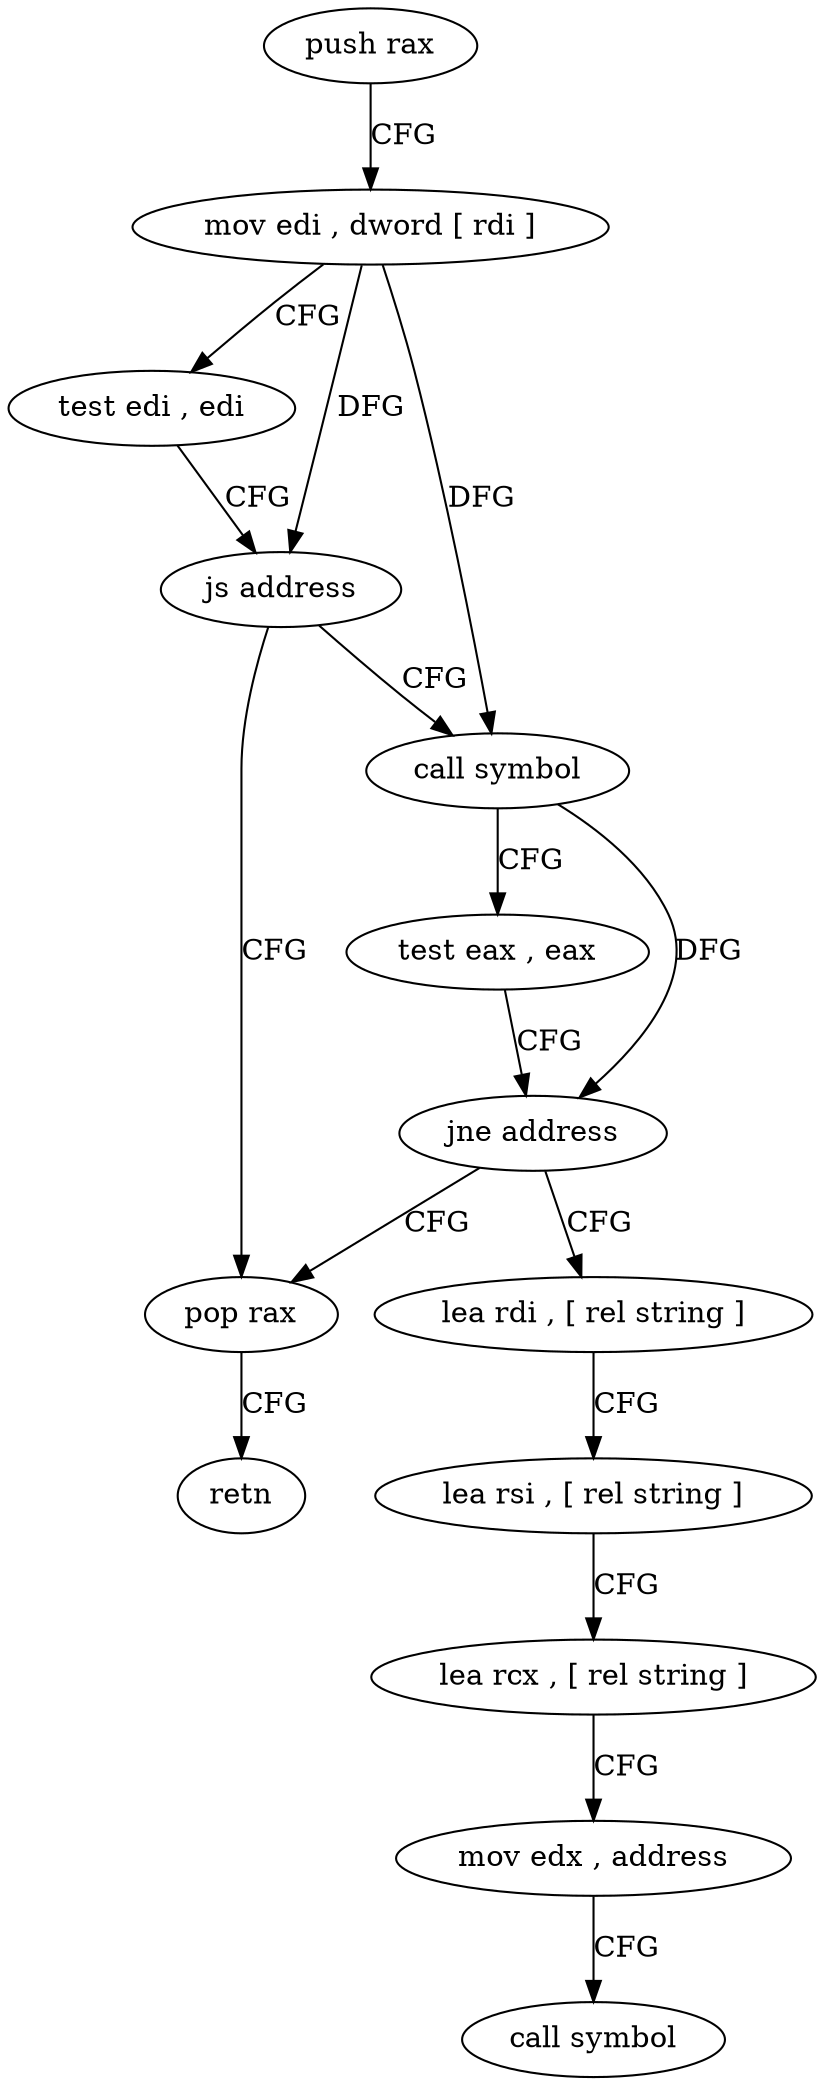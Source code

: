 digraph "func" {
"156688" [label = "push rax" ]
"156689" [label = "mov edi , dword [ rdi ]" ]
"156691" [label = "test edi , edi" ]
"156693" [label = "js address" ]
"156704" [label = "pop rax" ]
"156695" [label = "call symbol" ]
"156705" [label = "retn" ]
"156700" [label = "test eax , eax" ]
"156702" [label = "jne address" ]
"156706" [label = "lea rdi , [ rel string ]" ]
"156713" [label = "lea rsi , [ rel string ]" ]
"156720" [label = "lea rcx , [ rel string ]" ]
"156727" [label = "mov edx , address" ]
"156732" [label = "call symbol" ]
"156688" -> "156689" [ label = "CFG" ]
"156689" -> "156691" [ label = "CFG" ]
"156689" -> "156693" [ label = "DFG" ]
"156689" -> "156695" [ label = "DFG" ]
"156691" -> "156693" [ label = "CFG" ]
"156693" -> "156704" [ label = "CFG" ]
"156693" -> "156695" [ label = "CFG" ]
"156704" -> "156705" [ label = "CFG" ]
"156695" -> "156700" [ label = "CFG" ]
"156695" -> "156702" [ label = "DFG" ]
"156700" -> "156702" [ label = "CFG" ]
"156702" -> "156706" [ label = "CFG" ]
"156702" -> "156704" [ label = "CFG" ]
"156706" -> "156713" [ label = "CFG" ]
"156713" -> "156720" [ label = "CFG" ]
"156720" -> "156727" [ label = "CFG" ]
"156727" -> "156732" [ label = "CFG" ]
}
